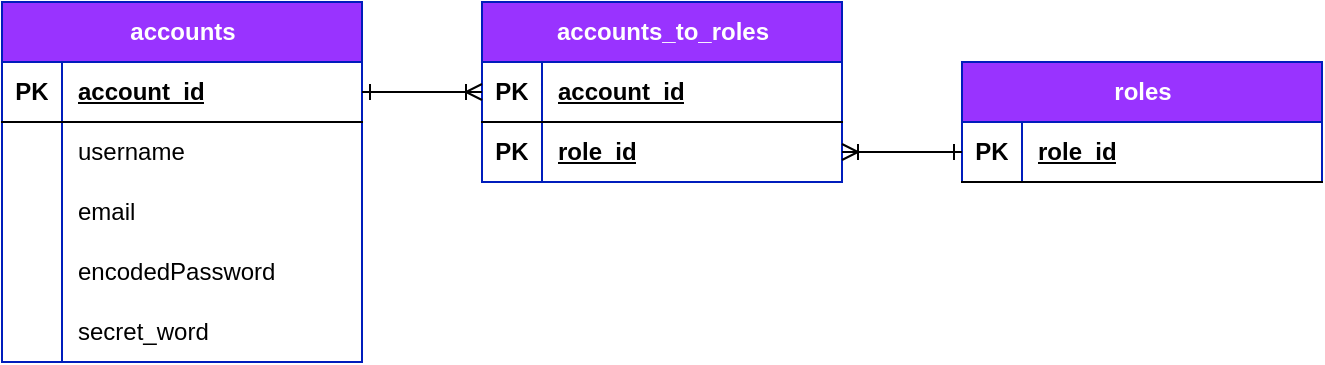 <mxfile version="21.3.7" type="device">
  <diagram name="Страница 1" id="40QIrX86JQEQBV3ylVeu">
    <mxGraphModel dx="1742" dy="869" grid="1" gridSize="10" guides="1" tooltips="1" connect="1" arrows="1" fold="1" page="1" pageScale="1" pageWidth="1654" pageHeight="1169" background="#ffffff" math="0" shadow="0">
      <root>
        <mxCell id="0" />
        <mxCell id="1" parent="0" />
        <mxCell id="ITKs_PMzLz7e0S5B4oNJ-86" value="accounts" style="shape=table;startSize=30;container=1;collapsible=1;childLayout=tableLayout;fixedRows=1;rowLines=0;fontStyle=1;align=center;resizeLast=1;html=1;labelBackgroundColor=none;fillColor=#9933FF;fontColor=#ffffff;strokeColor=#001DBC;" parent="1" vertex="1">
          <mxGeometry x="520" y="340" width="180" height="180" as="geometry">
            <mxRectangle x="690" y="320" width="90" height="30" as="alternateBounds" />
          </mxGeometry>
        </mxCell>
        <mxCell id="ITKs_PMzLz7e0S5B4oNJ-87" value="" style="shape=tableRow;horizontal=0;startSize=0;swimlaneHead=0;swimlaneBody=0;fillColor=none;collapsible=0;dropTarget=0;points=[[0,0.5],[1,0.5]];portConstraint=eastwest;top=0;left=0;right=0;bottom=1;" parent="ITKs_PMzLz7e0S5B4oNJ-86" vertex="1">
          <mxGeometry y="30" width="180" height="30" as="geometry" />
        </mxCell>
        <mxCell id="ITKs_PMzLz7e0S5B4oNJ-88" value="PK" style="shape=partialRectangle;connectable=0;fillColor=none;top=0;left=0;bottom=0;right=0;fontStyle=1;overflow=hidden;whiteSpace=wrap;html=1;" parent="ITKs_PMzLz7e0S5B4oNJ-87" vertex="1">
          <mxGeometry width="30" height="30" as="geometry">
            <mxRectangle width="30" height="30" as="alternateBounds" />
          </mxGeometry>
        </mxCell>
        <mxCell id="ITKs_PMzLz7e0S5B4oNJ-89" value="account_id" style="shape=partialRectangle;connectable=0;fillColor=none;top=0;left=0;bottom=0;right=0;align=left;spacingLeft=6;fontStyle=5;overflow=hidden;whiteSpace=wrap;html=1;" parent="ITKs_PMzLz7e0S5B4oNJ-87" vertex="1">
          <mxGeometry x="30" width="150" height="30" as="geometry">
            <mxRectangle width="150" height="30" as="alternateBounds" />
          </mxGeometry>
        </mxCell>
        <mxCell id="ITKs_PMzLz7e0S5B4oNJ-90" value="" style="shape=tableRow;horizontal=0;startSize=0;swimlaneHead=0;swimlaneBody=0;fillColor=none;collapsible=0;dropTarget=0;points=[[0,0.5],[1,0.5]];portConstraint=eastwest;top=0;left=0;right=0;bottom=0;" parent="ITKs_PMzLz7e0S5B4oNJ-86" vertex="1">
          <mxGeometry y="60" width="180" height="30" as="geometry" />
        </mxCell>
        <mxCell id="ITKs_PMzLz7e0S5B4oNJ-91" value="" style="shape=partialRectangle;connectable=0;fillColor=none;top=0;left=0;bottom=0;right=0;editable=1;overflow=hidden;whiteSpace=wrap;html=1;" parent="ITKs_PMzLz7e0S5B4oNJ-90" vertex="1">
          <mxGeometry width="30" height="30" as="geometry">
            <mxRectangle width="30" height="30" as="alternateBounds" />
          </mxGeometry>
        </mxCell>
        <mxCell id="ITKs_PMzLz7e0S5B4oNJ-92" value="username" style="shape=partialRectangle;connectable=0;fillColor=none;top=0;left=0;bottom=0;right=0;align=left;spacingLeft=6;overflow=hidden;whiteSpace=wrap;html=1;" parent="ITKs_PMzLz7e0S5B4oNJ-90" vertex="1">
          <mxGeometry x="30" width="150" height="30" as="geometry">
            <mxRectangle width="150" height="30" as="alternateBounds" />
          </mxGeometry>
        </mxCell>
        <mxCell id="ITKs_PMzLz7e0S5B4oNJ-93" value="" style="shape=tableRow;horizontal=0;startSize=0;swimlaneHead=0;swimlaneBody=0;fillColor=none;collapsible=0;dropTarget=0;points=[[0,0.5],[1,0.5]];portConstraint=eastwest;top=0;left=0;right=0;bottom=0;" parent="ITKs_PMzLz7e0S5B4oNJ-86" vertex="1">
          <mxGeometry y="90" width="180" height="30" as="geometry" />
        </mxCell>
        <mxCell id="ITKs_PMzLz7e0S5B4oNJ-94" value="" style="shape=partialRectangle;connectable=0;fillColor=none;top=0;left=0;bottom=0;right=0;editable=1;overflow=hidden;whiteSpace=wrap;html=1;" parent="ITKs_PMzLz7e0S5B4oNJ-93" vertex="1">
          <mxGeometry width="30" height="30" as="geometry">
            <mxRectangle width="30" height="30" as="alternateBounds" />
          </mxGeometry>
        </mxCell>
        <mxCell id="ITKs_PMzLz7e0S5B4oNJ-95" value="email" style="shape=partialRectangle;connectable=0;fillColor=none;top=0;left=0;bottom=0;right=0;align=left;spacingLeft=6;overflow=hidden;whiteSpace=wrap;html=1;" parent="ITKs_PMzLz7e0S5B4oNJ-93" vertex="1">
          <mxGeometry x="30" width="150" height="30" as="geometry">
            <mxRectangle width="150" height="30" as="alternateBounds" />
          </mxGeometry>
        </mxCell>
        <mxCell id="ITKs_PMzLz7e0S5B4oNJ-96" value="" style="shape=tableRow;horizontal=0;startSize=0;swimlaneHead=0;swimlaneBody=0;fillColor=none;collapsible=0;dropTarget=0;points=[[0,0.5],[1,0.5]];portConstraint=eastwest;top=0;left=0;right=0;bottom=0;" parent="ITKs_PMzLz7e0S5B4oNJ-86" vertex="1">
          <mxGeometry y="120" width="180" height="30" as="geometry" />
        </mxCell>
        <mxCell id="ITKs_PMzLz7e0S5B4oNJ-97" value="" style="shape=partialRectangle;connectable=0;fillColor=none;top=0;left=0;bottom=0;right=0;editable=1;overflow=hidden;whiteSpace=wrap;html=1;" parent="ITKs_PMzLz7e0S5B4oNJ-96" vertex="1">
          <mxGeometry width="30" height="30" as="geometry">
            <mxRectangle width="30" height="30" as="alternateBounds" />
          </mxGeometry>
        </mxCell>
        <mxCell id="ITKs_PMzLz7e0S5B4oNJ-98" value="encodedPassword" style="shape=partialRectangle;connectable=0;fillColor=none;top=0;left=0;bottom=0;right=0;align=left;spacingLeft=6;overflow=hidden;whiteSpace=wrap;html=1;" parent="ITKs_PMzLz7e0S5B4oNJ-96" vertex="1">
          <mxGeometry x="30" width="150" height="30" as="geometry">
            <mxRectangle width="150" height="30" as="alternateBounds" />
          </mxGeometry>
        </mxCell>
        <mxCell id="ITKs_PMzLz7e0S5B4oNJ-100" value="" style="shape=tableRow;horizontal=0;startSize=0;swimlaneHead=0;swimlaneBody=0;fillColor=none;collapsible=0;dropTarget=0;points=[[0,0.5],[1,0.5]];portConstraint=eastwest;top=0;left=0;right=0;bottom=0;" parent="ITKs_PMzLz7e0S5B4oNJ-86" vertex="1">
          <mxGeometry y="150" width="180" height="30" as="geometry" />
        </mxCell>
        <mxCell id="ITKs_PMzLz7e0S5B4oNJ-101" value="" style="shape=partialRectangle;connectable=0;fillColor=none;top=0;left=0;bottom=0;right=0;editable=1;overflow=hidden;whiteSpace=wrap;html=1;" parent="ITKs_PMzLz7e0S5B4oNJ-100" vertex="1">
          <mxGeometry width="30" height="30" as="geometry">
            <mxRectangle width="30" height="30" as="alternateBounds" />
          </mxGeometry>
        </mxCell>
        <mxCell id="ITKs_PMzLz7e0S5B4oNJ-102" value="secret_word" style="shape=partialRectangle;connectable=0;fillColor=none;top=0;left=0;bottom=0;right=0;align=left;spacingLeft=6;overflow=hidden;whiteSpace=wrap;html=1;" parent="ITKs_PMzLz7e0S5B4oNJ-100" vertex="1">
          <mxGeometry x="30" width="150" height="30" as="geometry">
            <mxRectangle width="150" height="30" as="alternateBounds" />
          </mxGeometry>
        </mxCell>
        <mxCell id="ITKs_PMzLz7e0S5B4oNJ-103" value="roles" style="shape=table;startSize=30;container=1;collapsible=1;childLayout=tableLayout;fixedRows=1;rowLines=0;fontStyle=1;align=center;resizeLast=1;html=1;labelBackgroundColor=none;fillColor=#9933FF;fontColor=#ffffff;strokeColor=#001DBC;" parent="1" vertex="1">
          <mxGeometry x="1000" y="370" width="180" height="60" as="geometry">
            <mxRectangle x="690" y="320" width="90" height="30" as="alternateBounds" />
          </mxGeometry>
        </mxCell>
        <mxCell id="ITKs_PMzLz7e0S5B4oNJ-104" value="" style="shape=tableRow;horizontal=0;startSize=0;swimlaneHead=0;swimlaneBody=0;fillColor=none;collapsible=0;dropTarget=0;points=[[0,0.5],[1,0.5]];portConstraint=eastwest;top=0;left=0;right=0;bottom=1;" parent="ITKs_PMzLz7e0S5B4oNJ-103" vertex="1">
          <mxGeometry y="30" width="180" height="30" as="geometry" />
        </mxCell>
        <mxCell id="ITKs_PMzLz7e0S5B4oNJ-105" value="PK" style="shape=partialRectangle;connectable=0;fillColor=none;top=0;left=0;bottom=0;right=0;fontStyle=1;overflow=hidden;whiteSpace=wrap;html=1;" parent="ITKs_PMzLz7e0S5B4oNJ-104" vertex="1">
          <mxGeometry width="30" height="30" as="geometry">
            <mxRectangle width="30" height="30" as="alternateBounds" />
          </mxGeometry>
        </mxCell>
        <mxCell id="ITKs_PMzLz7e0S5B4oNJ-106" value="role_id" style="shape=partialRectangle;connectable=0;fillColor=none;top=0;left=0;bottom=0;right=0;align=left;spacingLeft=6;fontStyle=5;overflow=hidden;whiteSpace=wrap;html=1;" parent="ITKs_PMzLz7e0S5B4oNJ-104" vertex="1">
          <mxGeometry x="30" width="150" height="30" as="geometry">
            <mxRectangle width="150" height="30" as="alternateBounds" />
          </mxGeometry>
        </mxCell>
        <mxCell id="ITKs_PMzLz7e0S5B4oNJ-119" value="accounts_to_roles" style="shape=table;startSize=30;container=1;collapsible=1;childLayout=tableLayout;fixedRows=1;rowLines=0;fontStyle=1;align=center;resizeLast=1;html=1;labelBackgroundColor=none;fillColor=#9933FF;fontColor=#ffffff;strokeColor=#001DBC;" parent="1" vertex="1">
          <mxGeometry x="760" y="340" width="180" height="90" as="geometry">
            <mxRectangle x="690" y="320" width="90" height="30" as="alternateBounds" />
          </mxGeometry>
        </mxCell>
        <mxCell id="ITKs_PMzLz7e0S5B4oNJ-120" value="" style="shape=tableRow;horizontal=0;startSize=0;swimlaneHead=0;swimlaneBody=0;fillColor=none;collapsible=0;dropTarget=0;points=[[0,0.5],[1,0.5]];portConstraint=eastwest;top=0;left=0;right=0;bottom=1;" parent="ITKs_PMzLz7e0S5B4oNJ-119" vertex="1">
          <mxGeometry y="30" width="180" height="30" as="geometry" />
        </mxCell>
        <mxCell id="ITKs_PMzLz7e0S5B4oNJ-121" value="PK" style="shape=partialRectangle;connectable=0;fillColor=none;top=0;left=0;bottom=0;right=0;fontStyle=1;overflow=hidden;whiteSpace=wrap;html=1;" parent="ITKs_PMzLz7e0S5B4oNJ-120" vertex="1">
          <mxGeometry width="30" height="30" as="geometry">
            <mxRectangle width="30" height="30" as="alternateBounds" />
          </mxGeometry>
        </mxCell>
        <mxCell id="ITKs_PMzLz7e0S5B4oNJ-122" value="account_id" style="shape=partialRectangle;connectable=0;fillColor=none;top=0;left=0;bottom=0;right=0;align=left;spacingLeft=6;fontStyle=5;overflow=hidden;whiteSpace=wrap;html=1;" parent="ITKs_PMzLz7e0S5B4oNJ-120" vertex="1">
          <mxGeometry x="30" width="150" height="30" as="geometry">
            <mxRectangle width="150" height="30" as="alternateBounds" />
          </mxGeometry>
        </mxCell>
        <mxCell id="ITKs_PMzLz7e0S5B4oNJ-123" value="" style="shape=tableRow;horizontal=0;startSize=0;swimlaneHead=0;swimlaneBody=0;fillColor=none;collapsible=0;dropTarget=0;points=[[0,0.5],[1,0.5]];portConstraint=eastwest;top=0;left=0;right=0;bottom=0;" parent="ITKs_PMzLz7e0S5B4oNJ-119" vertex="1">
          <mxGeometry y="60" width="180" height="30" as="geometry" />
        </mxCell>
        <mxCell id="ITKs_PMzLz7e0S5B4oNJ-124" value="&lt;b&gt;PK&lt;/b&gt;" style="shape=partialRectangle;connectable=0;fillColor=none;top=0;left=0;bottom=0;right=0;editable=1;overflow=hidden;whiteSpace=wrap;html=1;" parent="ITKs_PMzLz7e0S5B4oNJ-123" vertex="1">
          <mxGeometry width="30" height="30" as="geometry">
            <mxRectangle width="30" height="30" as="alternateBounds" />
          </mxGeometry>
        </mxCell>
        <mxCell id="ITKs_PMzLz7e0S5B4oNJ-125" value="&lt;b&gt;&lt;u&gt;role_id&lt;/u&gt;&lt;/b&gt;" style="shape=partialRectangle;connectable=0;fillColor=none;top=0;left=0;bottom=0;right=0;align=left;spacingLeft=6;overflow=hidden;whiteSpace=wrap;html=1;" parent="ITKs_PMzLz7e0S5B4oNJ-123" vertex="1">
          <mxGeometry x="30" width="150" height="30" as="geometry">
            <mxRectangle width="150" height="30" as="alternateBounds" />
          </mxGeometry>
        </mxCell>
        <mxCell id="ITKs_PMzLz7e0S5B4oNJ-126" style="edgeStyle=orthogonalEdgeStyle;rounded=0;orthogonalLoop=1;jettySize=auto;html=1;exitX=1;exitY=0.5;exitDx=0;exitDy=0;entryX=0;entryY=0.5;entryDx=0;entryDy=0;endArrow=ERoneToMany;endFill=0;startArrow=ERone;startFill=0;" parent="1" source="ITKs_PMzLz7e0S5B4oNJ-87" target="ITKs_PMzLz7e0S5B4oNJ-120" edge="1">
          <mxGeometry relative="1" as="geometry" />
        </mxCell>
        <mxCell id="ITKs_PMzLz7e0S5B4oNJ-127" style="edgeStyle=orthogonalEdgeStyle;rounded=0;orthogonalLoop=1;jettySize=auto;html=1;exitX=1;exitY=0.5;exitDx=0;exitDy=0;entryX=0;entryY=0.5;entryDx=0;entryDy=0;endArrow=ERone;endFill=0;startArrow=ERoneToMany;startFill=0;" parent="1" source="ITKs_PMzLz7e0S5B4oNJ-123" target="ITKs_PMzLz7e0S5B4oNJ-104" edge="1">
          <mxGeometry relative="1" as="geometry" />
        </mxCell>
      </root>
    </mxGraphModel>
  </diagram>
</mxfile>
